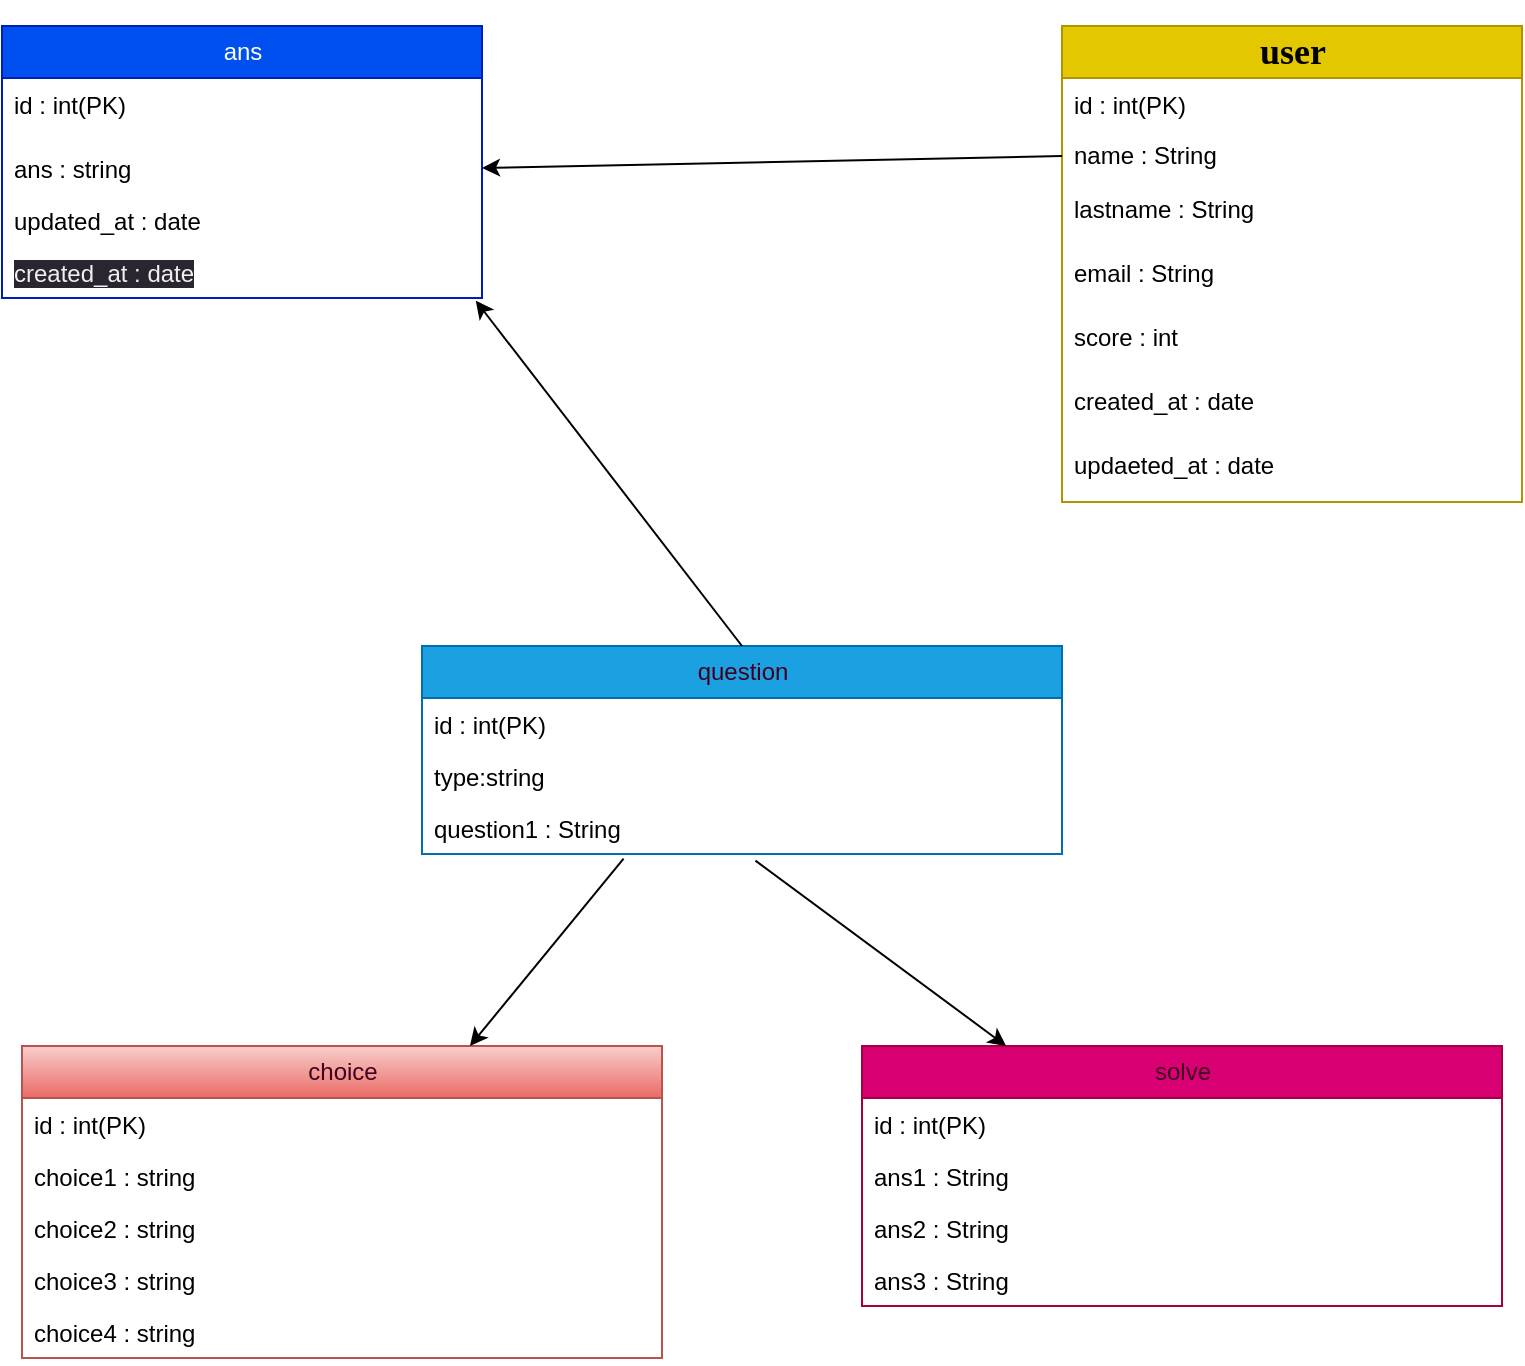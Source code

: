 <mxfile>
    <diagram id="E_CoEETI4N2i8hG9xq12" name="Page-1">
        <mxGraphModel dx="800" dy="968" grid="1" gridSize="10" guides="1" tooltips="1" connect="1" arrows="1" fold="1" page="1" pageScale="1" pageWidth="850" pageHeight="1100" math="0" shadow="0">
            <root>
                <mxCell id="0"/>
                <mxCell id="1" parent="0"/>
                <mxCell id="2" value="ans" style="swimlane;fontStyle=0;childLayout=stackLayout;horizontal=1;startSize=26;fillColor=#0050ef;horizontalStack=0;resizeParent=1;resizeParentMax=0;resizeLast=0;collapsible=1;marginBottom=0;html=1;fontColor=#ffffff;strokeColor=#001DBC;" parent="1" vertex="1">
                    <mxGeometry x="20" y="50" width="240" height="136" as="geometry">
                        <mxRectangle x="90" y="150" width="60" height="30" as="alternateBounds"/>
                    </mxGeometry>
                </mxCell>
                <mxCell id="5" value="id : int(PK)" style="text;strokeColor=none;fillColor=none;align=left;verticalAlign=top;spacingLeft=4;spacingRight=4;overflow=hidden;rotatable=0;points=[[0,0.5],[1,0.5]];portConstraint=eastwest;whiteSpace=wrap;html=1;" parent="2" vertex="1">
                    <mxGeometry y="26" width="240" height="32" as="geometry"/>
                </mxCell>
                <mxCell id="3" value="ans : string" style="text;strokeColor=none;fillColor=none;align=left;verticalAlign=top;spacingLeft=4;spacingRight=4;overflow=hidden;rotatable=0;points=[[0,0.5],[1,0.5]];portConstraint=eastwest;whiteSpace=wrap;html=1;" parent="2" vertex="1">
                    <mxGeometry y="58" width="240" height="26" as="geometry"/>
                </mxCell>
                <mxCell id="4" value="updated_at : date" style="text;strokeColor=none;fillColor=none;align=left;verticalAlign=top;spacingLeft=4;spacingRight=4;overflow=hidden;rotatable=0;points=[[0,0.5],[1,0.5]];portConstraint=eastwest;whiteSpace=wrap;html=1;" parent="2" vertex="1">
                    <mxGeometry y="84" width="240" height="26" as="geometry"/>
                </mxCell>
                <mxCell id="23" value="&lt;span style=&quot;color: rgb(240, 240, 240); font-family: Helvetica; font-size: 12px; font-style: normal; font-variant-ligatures: normal; font-variant-caps: normal; font-weight: 400; letter-spacing: normal; orphans: 2; text-align: left; text-indent: 0px; text-transform: none; widows: 2; word-spacing: 0px; -webkit-text-stroke-width: 0px; background-color: rgb(42, 37, 47); text-decoration-thickness: initial; text-decoration-style: initial; text-decoration-color: initial; float: none; display: inline !important;&quot;&gt;created_at : date&lt;/span&gt;" style="text;strokeColor=none;fillColor=none;align=left;verticalAlign=top;spacingLeft=4;spacingRight=4;overflow=hidden;rotatable=0;points=[[0,0.5],[1,0.5]];portConstraint=eastwest;whiteSpace=wrap;html=1;" vertex="1" parent="2">
                    <mxGeometry y="110" width="240" height="26" as="geometry"/>
                </mxCell>
                <mxCell id="6" value="&lt;h2 style=&quot;&quot;&gt;&lt;span style=&quot;background-color: initial;&quot;&gt;&lt;font face=&quot;Times New Roman&quot;&gt;user&lt;/font&gt;&lt;/span&gt;&lt;/h2&gt;" style="swimlane;fontStyle=0;childLayout=stackLayout;horizontal=1;startSize=26;fillColor=#e3c800;horizontalStack=0;resizeParent=1;resizeParentMax=0;resizeLast=0;collapsible=1;marginBottom=0;html=1;fontColor=#000000;strokeColor=#B09500;align=center;" parent="1" vertex="1">
                    <mxGeometry x="550" y="50" width="230" height="238" as="geometry"/>
                </mxCell>
                <mxCell id="7" value="id : int(PK)" style="text;strokeColor=none;fillColor=none;align=left;verticalAlign=top;spacingLeft=4;spacingRight=4;overflow=hidden;rotatable=0;points=[[0,0.5],[1,0.5]];portConstraint=eastwest;whiteSpace=wrap;html=1;" parent="6" vertex="1">
                    <mxGeometry y="26" width="230" height="26" as="geometry"/>
                </mxCell>
                <mxCell id="8" value="name : String" style="text;strokeColor=none;fillColor=none;align=left;verticalAlign=middle;spacingLeft=4;spacingRight=4;overflow=hidden;rotatable=0;points=[[0,0.5],[1,0.5]];portConstraint=eastwest;whiteSpace=wrap;html=1;" parent="6" vertex="1">
                    <mxGeometry y="52" width="230" height="26" as="geometry"/>
                </mxCell>
                <mxCell id="9" value="lastname : String" style="text;strokeColor=none;fillColor=none;align=left;verticalAlign=top;spacingLeft=4;spacingRight=4;overflow=hidden;rotatable=0;points=[[0,0.5],[1,0.5]];portConstraint=eastwest;whiteSpace=wrap;html=1;" parent="6" vertex="1">
                    <mxGeometry y="78" width="230" height="32" as="geometry"/>
                </mxCell>
                <mxCell id="35" value="email : String" style="text;strokeColor=none;fillColor=none;align=left;verticalAlign=top;spacingLeft=4;spacingRight=4;overflow=hidden;rotatable=0;points=[[0,0.5],[1,0.5]];portConstraint=eastwest;whiteSpace=wrap;html=1;" vertex="1" parent="6">
                    <mxGeometry y="110" width="230" height="32" as="geometry"/>
                </mxCell>
                <mxCell id="36" value="score : int" style="text;strokeColor=none;fillColor=none;align=left;verticalAlign=top;spacingLeft=4;spacingRight=4;overflow=hidden;rotatable=0;points=[[0,0.5],[1,0.5]];portConstraint=eastwest;whiteSpace=wrap;html=1;" vertex="1" parent="6">
                    <mxGeometry y="142" width="230" height="32" as="geometry"/>
                </mxCell>
                <mxCell id="37" value="created_at : date" style="text;strokeColor=none;fillColor=none;align=left;verticalAlign=top;spacingLeft=4;spacingRight=4;overflow=hidden;rotatable=0;points=[[0,0.5],[1,0.5]];portConstraint=eastwest;whiteSpace=wrap;html=1;" vertex="1" parent="6">
                    <mxGeometry y="174" width="230" height="32" as="geometry"/>
                </mxCell>
                <mxCell id="38" value="updaeted_at : date" style="text;strokeColor=none;fillColor=none;align=left;verticalAlign=top;spacingLeft=4;spacingRight=4;overflow=hidden;rotatable=0;points=[[0,0.5],[1,0.5]];portConstraint=eastwest;whiteSpace=wrap;html=1;" vertex="1" parent="6">
                    <mxGeometry y="206" width="230" height="32" as="geometry"/>
                </mxCell>
                <mxCell id="11" value="&lt;font color=&quot;#400020&quot;&gt;choice&lt;/font&gt;" style="swimlane;fontStyle=0;childLayout=stackLayout;horizontal=1;startSize=26;fillColor=#f8cecc;horizontalStack=0;resizeParent=1;resizeParentMax=0;resizeLast=0;collapsible=1;marginBottom=0;html=1;gradientColor=#ea6b66;strokeColor=#b85450;" parent="1" vertex="1">
                    <mxGeometry x="30" y="560" width="320" height="156" as="geometry">
                        <mxRectangle x="140" y="420" width="80" height="30" as="alternateBounds"/>
                    </mxGeometry>
                </mxCell>
                <mxCell id="12" value="id : int(PK)" style="text;strokeColor=none;fillColor=none;align=left;verticalAlign=top;spacingLeft=4;spacingRight=4;overflow=hidden;rotatable=0;points=[[0,0.5],[1,0.5]];portConstraint=eastwest;whiteSpace=wrap;html=1;" parent="11" vertex="1">
                    <mxGeometry y="26" width="320" height="26" as="geometry"/>
                </mxCell>
                <mxCell id="13" value="choice1 : string" style="text;strokeColor=none;fillColor=none;align=left;verticalAlign=top;spacingLeft=4;spacingRight=4;overflow=hidden;rotatable=0;points=[[0,0.5],[1,0.5]];portConstraint=eastwest;whiteSpace=wrap;html=1;" parent="11" vertex="1">
                    <mxGeometry y="52" width="320" height="26" as="geometry"/>
                </mxCell>
                <mxCell id="14" value="choice2 : string" style="text;strokeColor=none;fillColor=none;align=left;verticalAlign=top;spacingLeft=4;spacingRight=4;overflow=hidden;rotatable=0;points=[[0,0.5],[1,0.5]];portConstraint=eastwest;whiteSpace=wrap;html=1;" parent="11" vertex="1">
                    <mxGeometry y="78" width="320" height="26" as="geometry"/>
                </mxCell>
                <mxCell id="32" value="choice3 : string" style="text;strokeColor=none;fillColor=none;align=left;verticalAlign=top;spacingLeft=4;spacingRight=4;overflow=hidden;rotatable=0;points=[[0,0.5],[1,0.5]];portConstraint=eastwest;whiteSpace=wrap;html=1;" vertex="1" parent="11">
                    <mxGeometry y="104" width="320" height="26" as="geometry"/>
                </mxCell>
                <mxCell id="33" value="choice4 : string" style="text;strokeColor=none;fillColor=none;align=left;verticalAlign=top;spacingLeft=4;spacingRight=4;overflow=hidden;rotatable=0;points=[[0,0.5],[1,0.5]];portConstraint=eastwest;whiteSpace=wrap;html=1;" vertex="1" parent="11">
                    <mxGeometry y="130" width="320" height="26" as="geometry"/>
                </mxCell>
                <mxCell id="15" value="&lt;font color=&quot;#400020&quot;&gt;question&lt;/font&gt;" style="swimlane;fontStyle=0;childLayout=stackLayout;horizontal=1;startSize=26;fillColor=#1ba1e2;horizontalStack=0;resizeParent=1;resizeParentMax=0;resizeLast=0;collapsible=1;marginBottom=0;html=1;strokeColor=#006EAF;fontColor=#ffffff;" vertex="1" parent="1">
                    <mxGeometry x="230" y="360" width="320" height="104" as="geometry">
                        <mxRectangle x="140" y="420" width="80" height="30" as="alternateBounds"/>
                    </mxGeometry>
                </mxCell>
                <mxCell id="16" value="id : int(PK)" style="text;strokeColor=none;fillColor=none;align=left;verticalAlign=top;spacingLeft=4;spacingRight=4;overflow=hidden;rotatable=0;points=[[0,0.5],[1,0.5]];portConstraint=eastwest;whiteSpace=wrap;html=1;" vertex="1" parent="15">
                    <mxGeometry y="26" width="320" height="26" as="geometry"/>
                </mxCell>
                <mxCell id="17" value="type:string" style="text;strokeColor=none;fillColor=none;align=left;verticalAlign=top;spacingLeft=4;spacingRight=4;overflow=hidden;rotatable=0;points=[[0,0.5],[1,0.5]];portConstraint=eastwest;whiteSpace=wrap;html=1;" vertex="1" parent="15">
                    <mxGeometry y="52" width="320" height="26" as="geometry"/>
                </mxCell>
                <mxCell id="18" value="question1 : String" style="text;strokeColor=none;fillColor=none;align=left;verticalAlign=top;spacingLeft=4;spacingRight=4;overflow=hidden;rotatable=0;points=[[0,0.5],[1,0.5]];portConstraint=eastwest;whiteSpace=wrap;html=1;" vertex="1" parent="15">
                    <mxGeometry y="78" width="320" height="26" as="geometry"/>
                </mxCell>
                <mxCell id="19" value="&lt;font color=&quot;#400020&quot;&gt;solve&lt;/font&gt;" style="swimlane;fontStyle=0;childLayout=stackLayout;horizontal=1;startSize=26;fillColor=#d80073;horizontalStack=0;resizeParent=1;resizeParentMax=0;resizeLast=0;collapsible=1;marginBottom=0;html=1;strokeColor=#A50040;fontColor=#ffffff;" vertex="1" parent="1">
                    <mxGeometry x="450" y="560" width="320" height="130" as="geometry">
                        <mxRectangle x="140" y="420" width="80" height="30" as="alternateBounds"/>
                    </mxGeometry>
                </mxCell>
                <mxCell id="20" value="id : int(PK)" style="text;strokeColor=none;fillColor=none;align=left;verticalAlign=top;spacingLeft=4;spacingRight=4;overflow=hidden;rotatable=0;points=[[0,0.5],[1,0.5]];portConstraint=eastwest;whiteSpace=wrap;html=1;" vertex="1" parent="19">
                    <mxGeometry y="26" width="320" height="26" as="geometry"/>
                </mxCell>
                <mxCell id="21" value="ans1 : String" style="text;strokeColor=none;fillColor=none;align=left;verticalAlign=top;spacingLeft=4;spacingRight=4;overflow=hidden;rotatable=0;points=[[0,0.5],[1,0.5]];portConstraint=eastwest;whiteSpace=wrap;html=1;" vertex="1" parent="19">
                    <mxGeometry y="52" width="320" height="26" as="geometry"/>
                </mxCell>
                <mxCell id="22" value="ans2 : String" style="text;strokeColor=none;fillColor=none;align=left;verticalAlign=top;spacingLeft=4;spacingRight=4;overflow=hidden;rotatable=0;points=[[0,0.5],[1,0.5]];portConstraint=eastwest;whiteSpace=wrap;html=1;" vertex="1" parent="19">
                    <mxGeometry y="78" width="320" height="26" as="geometry"/>
                </mxCell>
                <mxCell id="34" value="ans3 : String" style="text;strokeColor=none;fillColor=none;align=left;verticalAlign=top;spacingLeft=4;spacingRight=4;overflow=hidden;rotatable=0;points=[[0,0.5],[1,0.5]];portConstraint=eastwest;whiteSpace=wrap;html=1;" vertex="1" parent="19">
                    <mxGeometry y="104" width="320" height="26" as="geometry"/>
                </mxCell>
                <mxCell id="26" value="" style="endArrow=classic;html=1;entryX=1;entryY=0.5;entryDx=0;entryDy=0;exitX=0;exitY=0.5;exitDx=0;exitDy=0;" edge="1" parent="1" source="8" target="3">
                    <mxGeometry width="50" height="50" relative="1" as="geometry">
                        <mxPoint x="380" y="420" as="sourcePoint"/>
                        <mxPoint x="430" y="370" as="targetPoint"/>
                    </mxGeometry>
                </mxCell>
                <mxCell id="27" value="" style="endArrow=classic;html=1;entryX=0.987;entryY=1.051;entryDx=0;entryDy=0;entryPerimeter=0;exitX=0.5;exitY=0;exitDx=0;exitDy=0;" edge="1" parent="1" source="15" target="23">
                    <mxGeometry width="50" height="50" relative="1" as="geometry">
                        <mxPoint x="380" y="420" as="sourcePoint"/>
                        <mxPoint x="430" y="370" as="targetPoint"/>
                    </mxGeometry>
                </mxCell>
                <mxCell id="28" value="" style="endArrow=classic;html=1;exitX=0.315;exitY=1.09;exitDx=0;exitDy=0;exitPerimeter=0;" edge="1" parent="1" source="18" target="11">
                    <mxGeometry width="50" height="50" relative="1" as="geometry">
                        <mxPoint x="380" y="420" as="sourcePoint"/>
                        <mxPoint x="430" y="370" as="targetPoint"/>
                    </mxGeometry>
                </mxCell>
                <mxCell id="29" value="" style="endArrow=classic;html=1;exitX=0.521;exitY=1.128;exitDx=0;exitDy=0;exitPerimeter=0;" edge="1" parent="1" source="18" target="19">
                    <mxGeometry width="50" height="50" relative="1" as="geometry">
                        <mxPoint x="380" y="420" as="sourcePoint"/>
                        <mxPoint x="430" y="370" as="targetPoint"/>
                    </mxGeometry>
                </mxCell>
            </root>
        </mxGraphModel>
    </diagram>
</mxfile>